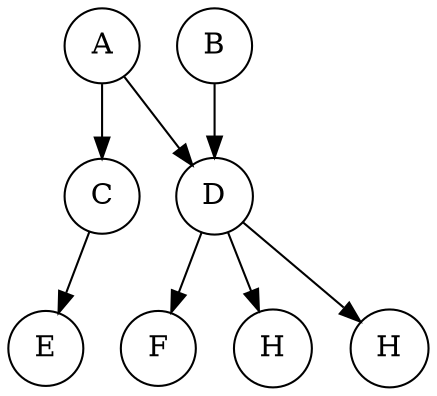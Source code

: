 digraph {
  node [shape=circle];
  A [label="A"];
  B [label="B"];
  C [label="C"];
  D [label="D"];
  E [label="E"];
  F [label="F"];
  G [label="G"];
  G [label="H"];

  A -> {C D};
  B -> D;
  C -> E;
  D -> {F G H};
}
